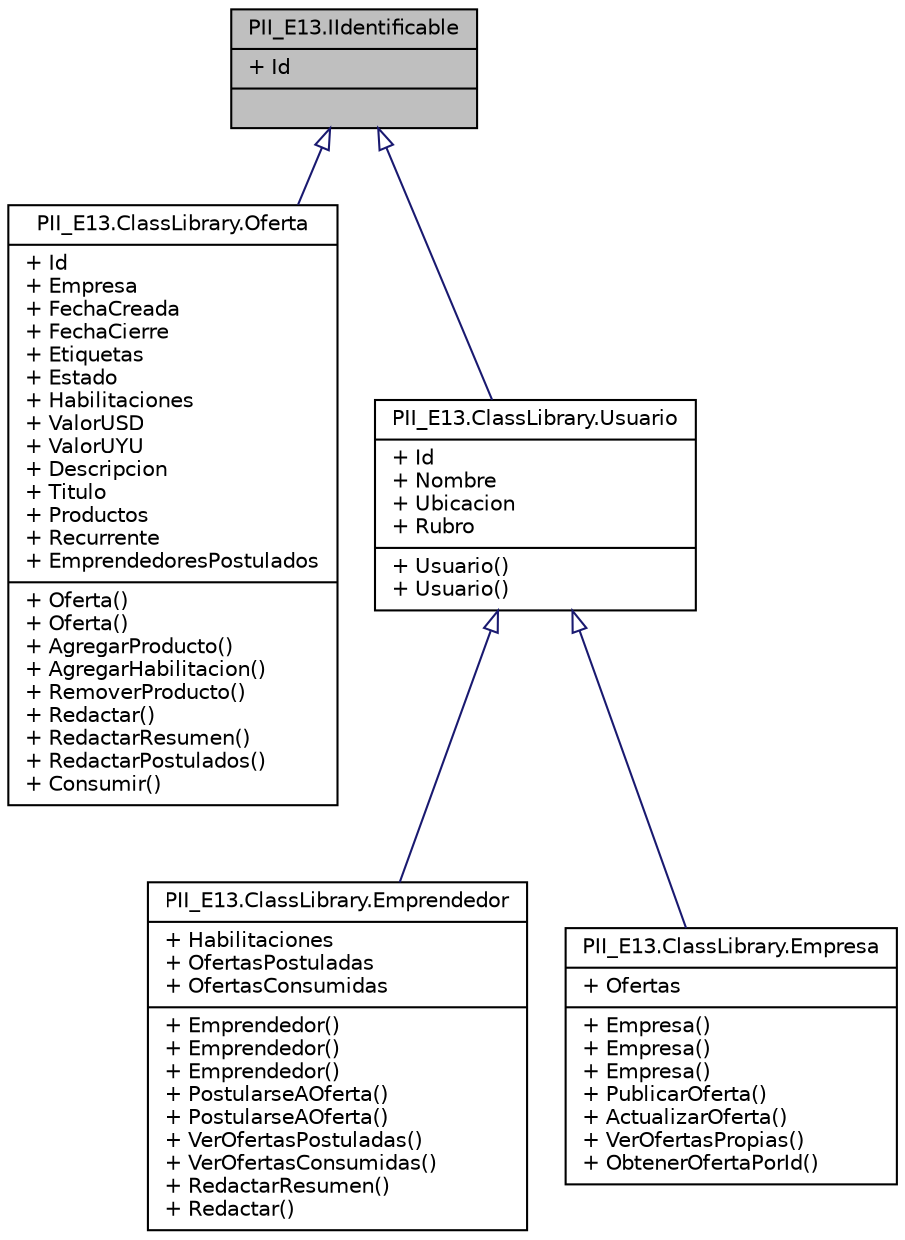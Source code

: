 digraph "PII_E13.IIdentificable"
{
 // INTERACTIVE_SVG=YES
 // LATEX_PDF_SIZE
  edge [fontname="Helvetica",fontsize="10",labelfontname="Helvetica",labelfontsize="10"];
  node [fontname="Helvetica",fontsize="10",shape=record];
  Node1 [label="{PII_E13.IIdentificable\n|+ Id\l|}",height=0.2,width=0.4,color="black", fillcolor="grey75", style="filled", fontcolor="black",tooltip="Interfaz que representa a cualquier tipo identificable a través de una cadena de caracteres única."];
  Node1 -> Node2 [dir="back",color="midnightblue",fontsize="10",style="solid",arrowtail="onormal",fontname="Helvetica"];
  Node2 [label="{PII_E13.ClassLibrary.Oferta\n|+ Id\l+ Empresa\l+ FechaCreada\l+ FechaCierre\l+ Etiquetas\l+ Estado\l+ Habilitaciones\l+ ValorUSD\l+ ValorUYU\l+ Descripcion\l+ Titulo\l+ Productos\l+ Recurrente\l+ EmprendedoresPostulados\l|+ Oferta()\l+ Oferta()\l+ AgregarProducto()\l+ AgregarHabilitacion()\l+ RemoverProducto()\l+ Redactar()\l+ RedactarResumen()\l+ RedactarPostulados()\l+ Consumir()\l}",height=0.2,width=0.4,color="black", fillcolor="white", style="filled",URL="$classPII__E13_1_1ClassLibrary_1_1Oferta.html",tooltip="La clase Oferta se encarga de conocer todo lo relativo a la Oferta. Patrones y principios aplicados: ..."];
  Node1 -> Node3 [dir="back",color="midnightblue",fontsize="10",style="solid",arrowtail="onormal",fontname="Helvetica"];
  Node3 [label="{PII_E13.ClassLibrary.Usuario\n|+ Id\l+ Nombre\l+ Ubicacion\l+ Rubro\l|+ Usuario()\l+ Usuario()\l}",height=0.2,width=0.4,color="black", fillcolor="white", style="filled",URL="$classPII__E13_1_1ClassLibrary_1_1Usuario.html",tooltip="Representa a las abstracciones de un usuario en el sistema"];
  Node3 -> Node4 [dir="back",color="midnightblue",fontsize="10",style="solid",arrowtail="onormal",fontname="Helvetica"];
  Node4 [label="{PII_E13.ClassLibrary.Emprendedor\n|+ Habilitaciones\l+ OfertasPostuladas\l+ OfertasConsumidas\l|+ Emprendedor()\l+ Emprendedor()\l+ Emprendedor()\l+ PostularseAOferta()\l+ PostularseAOferta()\l+ VerOfertasPostuladas()\l+ VerOfertasConsumidas()\l+ RedactarResumen()\l+ Redactar()\l}",height=0.2,width=0.4,color="black", fillcolor="white", style="filled",URL="$classPII__E13_1_1ClassLibrary_1_1Emprendedor.html",tooltip="Esta clase respresenta los datos basicos y necesarios que todo Emprendedor tiene, además de sus respo..."];
  Node3 -> Node5 [dir="back",color="midnightblue",fontsize="10",style="solid",arrowtail="onormal",fontname="Helvetica"];
  Node5 [label="{PII_E13.ClassLibrary.Empresa\n|+ Ofertas\l|+ Empresa()\l+ Empresa()\l+ Empresa()\l+ PublicarOferta()\l+ ActualizarOferta()\l+ VerOfertasPropias()\l+ ObtenerOfertaPorId()\l}",height=0.2,width=0.4,color="black", fillcolor="white", style="filled",URL="$classPII__E13_1_1ClassLibrary_1_1Empresa.html",tooltip="Patrones y principios utilizados en esta clase: ISP ya que segmenta las operaciones de la interface e..."];
}
